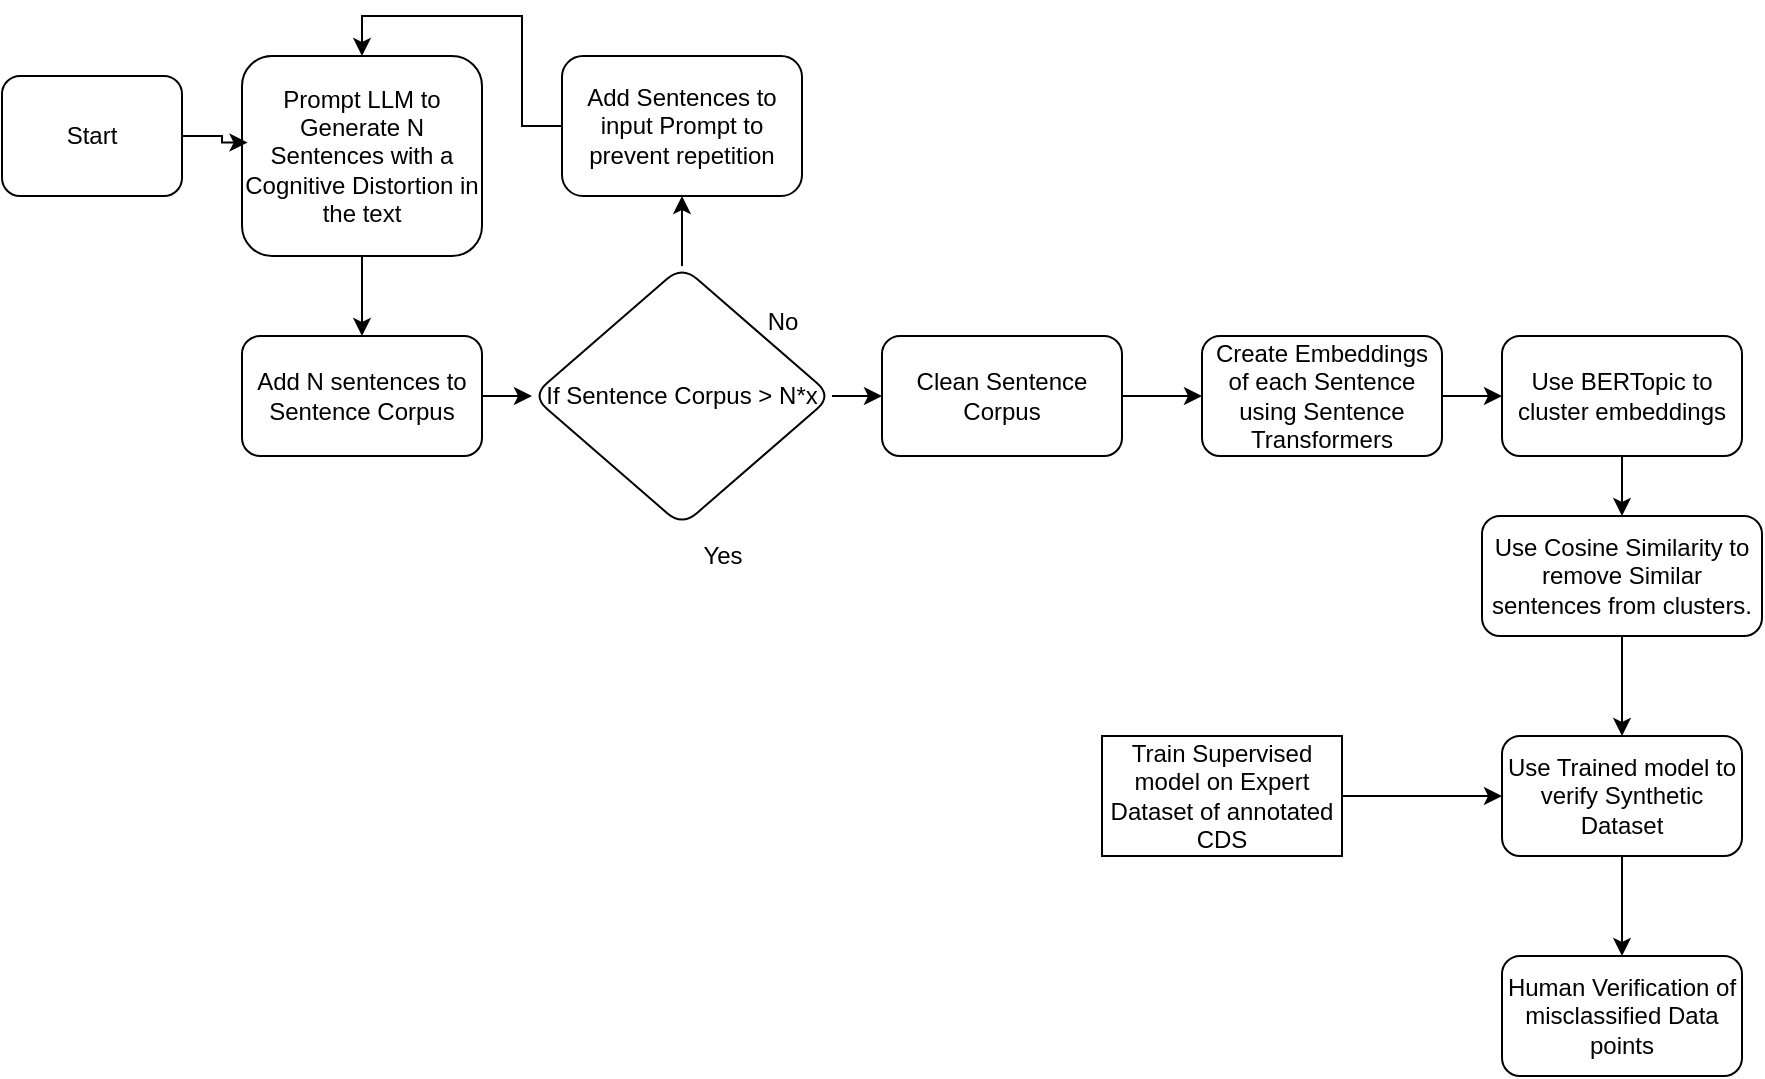 <mxfile version="24.3.1" type="device">
  <diagram name="Page-1" id="GigK-Gdr3kwYmBsGaX3G">
    <mxGraphModel dx="1436" dy="774" grid="1" gridSize="10" guides="1" tooltips="1" connect="1" arrows="1" fold="1" page="1" pageScale="1" pageWidth="850" pageHeight="1100" math="0" shadow="0">
      <root>
        <mxCell id="0" />
        <mxCell id="1" parent="0" />
        <mxCell id="NZbn-G5UG1afDBGGb_qp-4" value="" style="edgeStyle=orthogonalEdgeStyle;rounded=0;orthogonalLoop=1;jettySize=auto;html=1;" edge="1" parent="1" source="NZbn-G5UG1afDBGGb_qp-1" target="NZbn-G5UG1afDBGGb_qp-2">
          <mxGeometry relative="1" as="geometry" />
        </mxCell>
        <mxCell id="NZbn-G5UG1afDBGGb_qp-1" value="Prompt LLM to Generate N Sentences with a Cognitive Distortion in the text" style="rounded=1;whiteSpace=wrap;html=1;" vertex="1" parent="1">
          <mxGeometry x="310" y="200" width="120" height="100" as="geometry" />
        </mxCell>
        <mxCell id="NZbn-G5UG1afDBGGb_qp-14" value="" style="edgeStyle=orthogonalEdgeStyle;rounded=0;orthogonalLoop=1;jettySize=auto;html=1;" edge="1" parent="1" source="NZbn-G5UG1afDBGGb_qp-2" target="NZbn-G5UG1afDBGGb_qp-13">
          <mxGeometry relative="1" as="geometry" />
        </mxCell>
        <mxCell id="NZbn-G5UG1afDBGGb_qp-2" value="Add N sentences to Sentence Corpus" style="rounded=1;whiteSpace=wrap;html=1;" vertex="1" parent="1">
          <mxGeometry x="310" y="340" width="120" height="60" as="geometry" />
        </mxCell>
        <mxCell id="NZbn-G5UG1afDBGGb_qp-12" style="edgeStyle=orthogonalEdgeStyle;rounded=0;orthogonalLoop=1;jettySize=auto;html=1;entryX=0.5;entryY=0;entryDx=0;entryDy=0;" edge="1" parent="1" source="NZbn-G5UG1afDBGGb_qp-5" target="NZbn-G5UG1afDBGGb_qp-1">
          <mxGeometry relative="1" as="geometry" />
        </mxCell>
        <mxCell id="NZbn-G5UG1afDBGGb_qp-5" value="Add Sentences to input Prompt to prevent repetition" style="whiteSpace=wrap;html=1;rounded=1;" vertex="1" parent="1">
          <mxGeometry x="470" y="200" width="120" height="70" as="geometry" />
        </mxCell>
        <mxCell id="NZbn-G5UG1afDBGGb_qp-15" style="edgeStyle=orthogonalEdgeStyle;rounded=0;orthogonalLoop=1;jettySize=auto;html=1;entryX=0.5;entryY=1;entryDx=0;entryDy=0;" edge="1" parent="1" source="NZbn-G5UG1afDBGGb_qp-13" target="NZbn-G5UG1afDBGGb_qp-5">
          <mxGeometry relative="1" as="geometry" />
        </mxCell>
        <mxCell id="NZbn-G5UG1afDBGGb_qp-18" value="" style="edgeStyle=orthogonalEdgeStyle;rounded=0;orthogonalLoop=1;jettySize=auto;html=1;" edge="1" parent="1" source="NZbn-G5UG1afDBGGb_qp-13" target="NZbn-G5UG1afDBGGb_qp-17">
          <mxGeometry relative="1" as="geometry" />
        </mxCell>
        <mxCell id="NZbn-G5UG1afDBGGb_qp-13" value="If Sentence Corpus &amp;gt; N*x" style="rhombus;whiteSpace=wrap;html=1;rounded=1;" vertex="1" parent="1">
          <mxGeometry x="455" y="305" width="150" height="130" as="geometry" />
        </mxCell>
        <mxCell id="NZbn-G5UG1afDBGGb_qp-16" value="No" style="text;html=1;align=center;verticalAlign=middle;resizable=0;points=[];autosize=1;strokeColor=none;fillColor=none;" vertex="1" parent="1">
          <mxGeometry x="560" y="318" width="40" height="30" as="geometry" />
        </mxCell>
        <mxCell id="NZbn-G5UG1afDBGGb_qp-32" value="" style="edgeStyle=orthogonalEdgeStyle;rounded=0;orthogonalLoop=1;jettySize=auto;html=1;" edge="1" parent="1" source="NZbn-G5UG1afDBGGb_qp-17" target="NZbn-G5UG1afDBGGb_qp-31">
          <mxGeometry relative="1" as="geometry" />
        </mxCell>
        <mxCell id="NZbn-G5UG1afDBGGb_qp-17" value="Clean Sentence Corpus" style="whiteSpace=wrap;html=1;rounded=1;" vertex="1" parent="1">
          <mxGeometry x="630" y="340" width="120" height="60" as="geometry" />
        </mxCell>
        <mxCell id="NZbn-G5UG1afDBGGb_qp-20" value="Yes" style="text;html=1;align=center;verticalAlign=middle;resizable=0;points=[];autosize=1;strokeColor=none;fillColor=none;" vertex="1" parent="1">
          <mxGeometry x="530" y="435" width="40" height="30" as="geometry" />
        </mxCell>
        <mxCell id="NZbn-G5UG1afDBGGb_qp-21" value="Start" style="rounded=1;whiteSpace=wrap;html=1;" vertex="1" parent="1">
          <mxGeometry x="190" y="210" width="90" height="60" as="geometry" />
        </mxCell>
        <mxCell id="NZbn-G5UG1afDBGGb_qp-22" style="edgeStyle=orthogonalEdgeStyle;rounded=0;orthogonalLoop=1;jettySize=auto;html=1;entryX=0.023;entryY=0.433;entryDx=0;entryDy=0;entryPerimeter=0;" edge="1" parent="1" source="NZbn-G5UG1afDBGGb_qp-21" target="NZbn-G5UG1afDBGGb_qp-1">
          <mxGeometry relative="1" as="geometry" />
        </mxCell>
        <mxCell id="NZbn-G5UG1afDBGGb_qp-27" value="" style="edgeStyle=orthogonalEdgeStyle;rounded=0;orthogonalLoop=1;jettySize=auto;html=1;" edge="1" parent="1" source="NZbn-G5UG1afDBGGb_qp-24" target="NZbn-G5UG1afDBGGb_qp-26">
          <mxGeometry relative="1" as="geometry" />
        </mxCell>
        <mxCell id="NZbn-G5UG1afDBGGb_qp-24" value="Use BERTopic to cluster embeddings" style="whiteSpace=wrap;html=1;rounded=1;" vertex="1" parent="1">
          <mxGeometry x="940" y="340" width="120" height="60" as="geometry" />
        </mxCell>
        <mxCell id="NZbn-G5UG1afDBGGb_qp-42" value="" style="edgeStyle=orthogonalEdgeStyle;rounded=0;orthogonalLoop=1;jettySize=auto;html=1;" edge="1" parent="1" source="NZbn-G5UG1afDBGGb_qp-26" target="NZbn-G5UG1afDBGGb_qp-40">
          <mxGeometry relative="1" as="geometry" />
        </mxCell>
        <mxCell id="NZbn-G5UG1afDBGGb_qp-26" value="Use Cosine Similarity to remove Similar sentences from clusters." style="whiteSpace=wrap;html=1;rounded=1;" vertex="1" parent="1">
          <mxGeometry x="930" y="430" width="140" height="60" as="geometry" />
        </mxCell>
        <mxCell id="NZbn-G5UG1afDBGGb_qp-33" value="" style="edgeStyle=orthogonalEdgeStyle;rounded=0;orthogonalLoop=1;jettySize=auto;html=1;" edge="1" parent="1" source="NZbn-G5UG1afDBGGb_qp-31" target="NZbn-G5UG1afDBGGb_qp-24">
          <mxGeometry relative="1" as="geometry" />
        </mxCell>
        <mxCell id="NZbn-G5UG1afDBGGb_qp-31" value="Create Embeddings of each Sentence using Sentence Transformers" style="rounded=1;whiteSpace=wrap;html=1;" vertex="1" parent="1">
          <mxGeometry x="790" y="340" width="120" height="60" as="geometry" />
        </mxCell>
        <mxCell id="NZbn-G5UG1afDBGGb_qp-34" value="Human Verification of misclassified Data points" style="whiteSpace=wrap;html=1;rounded=1;" vertex="1" parent="1">
          <mxGeometry x="940" y="650" width="120" height="60" as="geometry" />
        </mxCell>
        <mxCell id="NZbn-G5UG1afDBGGb_qp-41" value="" style="edgeStyle=orthogonalEdgeStyle;rounded=0;orthogonalLoop=1;jettySize=auto;html=1;" edge="1" parent="1" source="NZbn-G5UG1afDBGGb_qp-39" target="NZbn-G5UG1afDBGGb_qp-40">
          <mxGeometry relative="1" as="geometry" />
        </mxCell>
        <mxCell id="NZbn-G5UG1afDBGGb_qp-39" value="Train Supervised model on Expert Dataset of annotated CDS" style="whiteSpace=wrap;html=1;" vertex="1" parent="1">
          <mxGeometry x="740" y="540" width="120" height="60" as="geometry" />
        </mxCell>
        <mxCell id="NZbn-G5UG1afDBGGb_qp-43" value="" style="edgeStyle=orthogonalEdgeStyle;rounded=0;orthogonalLoop=1;jettySize=auto;html=1;" edge="1" parent="1" source="NZbn-G5UG1afDBGGb_qp-40" target="NZbn-G5UG1afDBGGb_qp-34">
          <mxGeometry relative="1" as="geometry" />
        </mxCell>
        <mxCell id="NZbn-G5UG1afDBGGb_qp-40" value="Use Trained model to verify Synthetic Dataset" style="rounded=1;whiteSpace=wrap;html=1;" vertex="1" parent="1">
          <mxGeometry x="940" y="540" width="120" height="60" as="geometry" />
        </mxCell>
      </root>
    </mxGraphModel>
  </diagram>
</mxfile>
